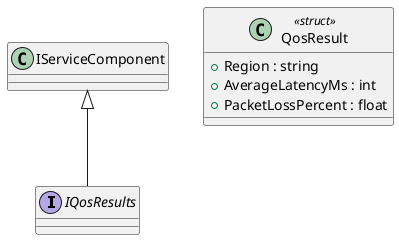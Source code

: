 @startuml
interface IQosResults {
}
class QosResult <<struct>> {
    + Region : string
    + AverageLatencyMs : int
    + PacketLossPercent : float
}
IServiceComponent <|-- IQosResults
@enduml
